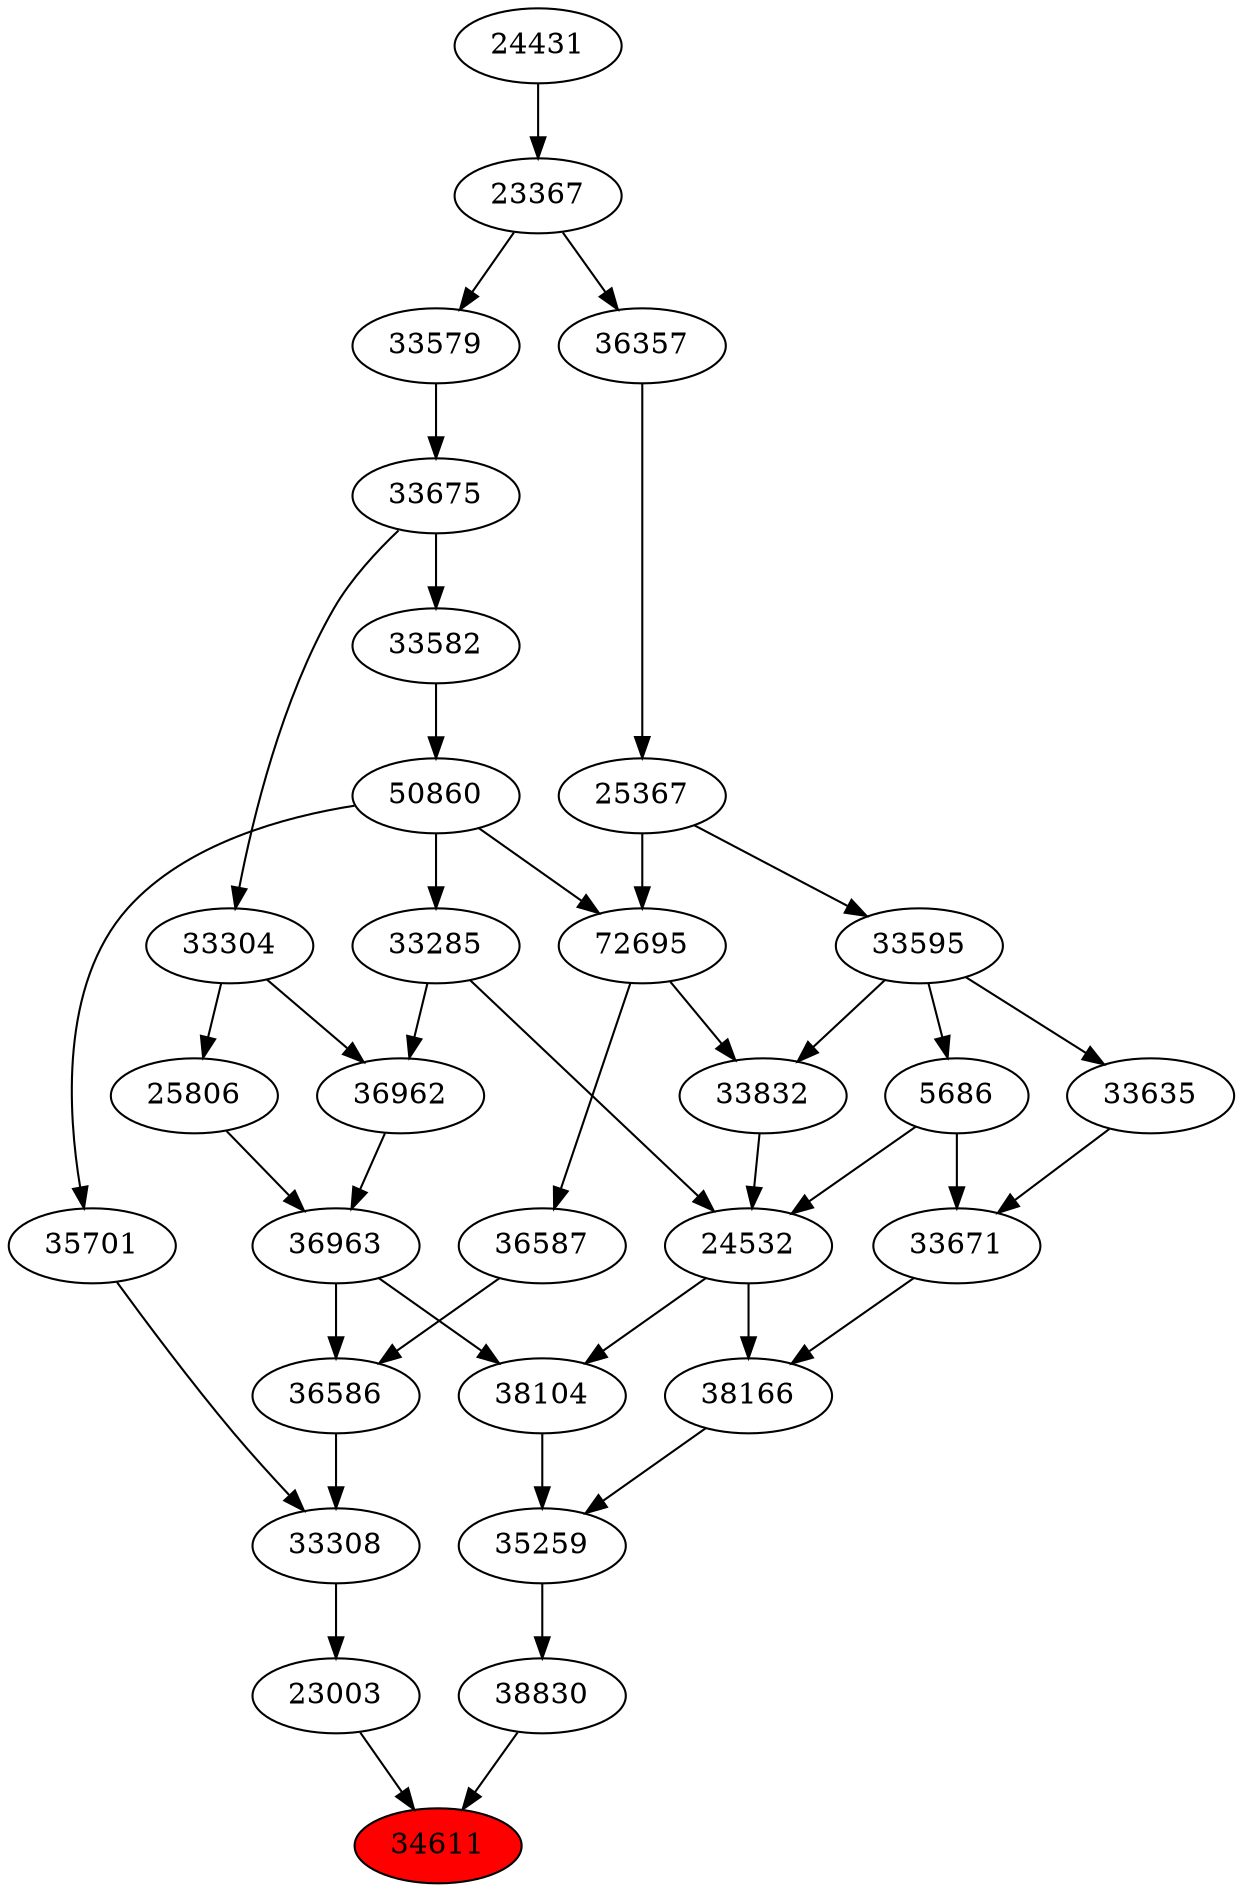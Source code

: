strict digraph{ 
34611 [label="34611" fillcolor=red style=filled]
23003 -> 34611
38830 -> 34611
23003 [label="23003"]
33308 -> 23003
38830 [label="38830"]
35259 -> 38830
33308 [label="33308"]
36586 -> 33308
35701 -> 33308
35259 [label="35259"]
38104 -> 35259
38166 -> 35259
36586 [label="36586"]
36587 -> 36586
36963 -> 36586
35701 [label="35701"]
50860 -> 35701
38104 [label="38104"]
24532 -> 38104
36963 -> 38104
38166 [label="38166"]
24532 -> 38166
33671 -> 38166
36587 [label="36587"]
72695 -> 36587
36963 [label="36963"]
36962 -> 36963
25806 -> 36963
50860 [label="50860"]
33582 -> 50860
24532 [label="24532"]
33285 -> 24532
5686 -> 24532
33832 -> 24532
33671 [label="33671"]
5686 -> 33671
33635 -> 33671
72695 [label="72695"]
50860 -> 72695
25367 -> 72695
36962 [label="36962"]
33285 -> 36962
33304 -> 36962
25806 [label="25806"]
33304 -> 25806
33582 [label="33582"]
33675 -> 33582
33285 [label="33285"]
50860 -> 33285
5686 [label="5686"]
33595 -> 5686
33832 [label="33832"]
72695 -> 33832
33595 -> 33832
33635 [label="33635"]
33595 -> 33635
25367 [label="25367"]
36357 -> 25367
33304 [label="33304"]
33675 -> 33304
33675 [label="33675"]
33579 -> 33675
33595 [label="33595"]
25367 -> 33595
36357 [label="36357"]
23367 -> 36357
33579 [label="33579"]
23367 -> 33579
23367 [label="23367"]
24431 -> 23367
24431 [label="24431"]
}